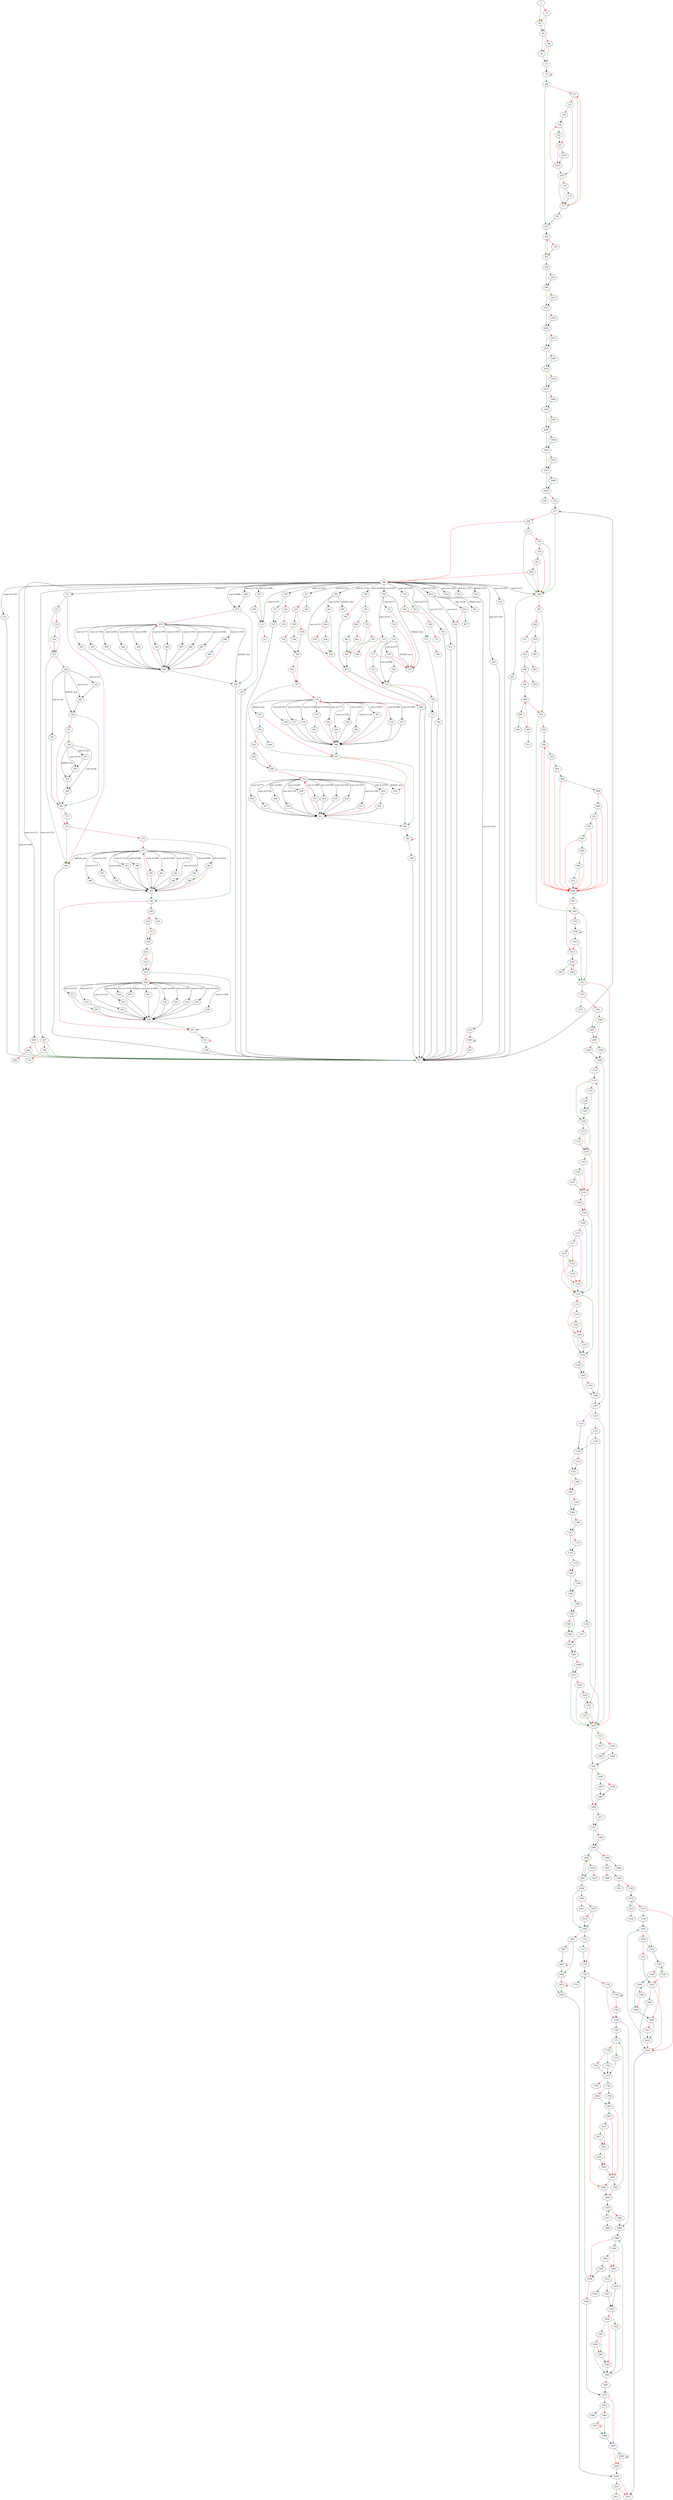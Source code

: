 strict digraph "main" {
	// Node definitions.
	2 [entry=true];
	59;
	55;
	60;
	70;
	66;
	71;
	74;
	109;
	182;
	112;
	177;
	125;
	158;
	128;
	130;
	142;
	147;
	2070;
	2075;
	163;
	172;
	181;
	186;
	195;
	193;
	198;
	206;
	204;
	2017;
	2015;
	209;
	210;
	257;
	298;
	268;
	271;
	296;
	276;
	279;
	285;
	289;
	311;
	468;
	475;
	502;
	511;
	520;
	534;
	535;
	537;
	857;
	652;
	689;
	697;
	705;
	706;
	758;
	785;
	819;
	831;
	832;
	851;
	852;
	853;
	856;
	302;
	867;
	315;
	462;
	331;
	318;
	324;
	340;
	344;
	346;
	343;
	348;
	365;
	351;
	354;
	357;
	359;
	363;
	361;
	371;
	372;
	374;
	399;
	377;
	381;
	382;
	383;
	384;
	385;
	386;
	390;
	391;
	392;
	393;
	394;
	395;
	389;
	400;
	451;
	409;
	410;
	413;
	416;
	420;
	425;
	423;
	428;
	432;
	433;
	434;
	435;
	436;
	437;
	441;
	442;
	443;
	444;
	445;
	450;
	446;
	440;
	453;
	458;
	501;
	479;
	483;
	484;
	485;
	486;
	487;
	488;
	492;
	493;
	494;
	495;
	496;
	497;
	491;
	505;
	518;
	517;
	523;
	525;
	532;
	530;
	543;
	545;
	550;
	548;
	560;
	556;
	558;
	566;
	567;
	635;
	570;
	574;
	575;
	576;
	577;
	578;
	579;
	583;
	584;
	585;
	586;
	587;
	592;
	588;
	582;
	594;
	600;
	602;
	605;
	609;
	641;
	613;
	617;
	618;
	619;
	620;
	621;
	622;
	626;
	627;
	628;
	629;
	630;
	639;
	631;
	625;
	643;
	648;
	662;
	678;
	687;
	666;
	668;
	676;
	688;
	692;
	695;
	700;
	703;
	710;
	722;
	755;
	717;
	745;
	720;
	729;
	733;
	736;
	743;
	757;
	749;
	762;
	764;
	775;
	768;
	771;
	784;
	782;
	792;
	790;
	813;
	795;
	800;
	807;
	797;
	799;
	803;
	802;
	829;
	824;
	823;
	827;
	840;
	847;
	919;
	869;
	878;
	871;
	881;
	883;
	888;
	885;
	916;
	892;
	896;
	899;
	904;
	909;
	913;
	992;
	924;
	926;
	932;
	984;
	936;
	940;
	944;
	948;
	952;
	956;
	960;
	964;
	968;
	972;
	991;
	1031;
	1071;
	1016;
	1018;
	1023;
	1035;
	1062;
	1067;
	1075;
	1429;
	1079;
	1081;
	1085;
	1082;
	1087;
	1094;
	1090;
	1096;
	1307;
	1110;
	1118;
	1169;
	1135;
	1165;
	1149;
	1178;
	1172;
	1176;
	1183;
	1195;
	1187;
	1191;
	1200;
	1204;
	1232;
	1206;
	1211;
	1217;
	1230;
	1218;
	1222;
	1226;
	1254;
	1233;
	1236;
	1244;
	1240;
	1252;
	1261;
	1256;
	1269;
	1264;
	1335;
	1332;
	1349;
	1337;
	1344;
	1339;
	1421;
	1347;
	1401;
	1357;
	1355;
	1360;
	1362;
	1366;
	1364;
	1371;
	1369;
	1376;
	1374;
	1379;
	1381;
	1386;
	1384;
	1391;
	1389;
	1396;
	1394;
	1405;
	1411;
	1409;
	1416;
	1418;
	1427;
	1445;
	1433;
	1437;
	1439;
	1444;
	1442;
	1448;
	1469;
	1456;
	1454;
	1464;
	1471;
	1475;
	1486;
	1480;
	1630;
	1488;
	1490;
	1496;
	1499;
	1498;
	1503;
	1505;
	1516;
	1523;
	1527;
	1526;
	1536;
	1626;
	1543;
	1555;
	1556;
	1581;
	1561;
	1563;
	1566;
	1585;
	1589;
	1594;
	1604;
	1600;
	1598;
	1624;
	1611;
	2013;
	1643;
	1636;
	1639;
	1646;
	1658;
	1648;
	1651;
	1653;
	1655;
	1713;
	1661;
	1669;
	1667;
	1684;
	1683;
	1672;
	2005;
	1715;
	1719;
	1745;
	1753;
	1755;
	1756;
	1764;
	1762;
	1769;
	1882;
	1771;
	1775;
	1778;
	1787;
	1783;
	1785;
	1794;
	1790;
	1798;
	1800;
	1803;
	1866;
	1807;
	1853;
	1810;
	1817;
	1821;
	1826;
	1832;
	1862;
	1868;
	1870;
	1877;
	1881;
	1880;
	1886;
	1890;
	1968;
	1895;
	1903;
	1902;
	1912;
	1918;
	1915;
	1917;
	1922;
	1928;
	1950;
	1963;
	1955;
	1962;
	1961;
	1958;
	1967;
	1971;
	1969;
	1977;
	1997;
	1980;
	1981;
	1986;
	1987;
	2000;
	2004;
	2007;
	2011;
	2022;
	2020;
	2027;
	2025;
	2032;
	2030;
	2037;
	2035;
	2042;
	2040;
	2047;
	2045;
	2052;
	2050;
	2057;
	2055;
	2062;
	2060;

	// Edge definitions.
	2 -> 59 [
		color=darkgreen
		cond=true
	];
	2 -> 55 [
		color=red
		cond=false
	];
	59 -> 60;
	55 -> 59 [
		color=red
		cond=false
	];
	55 -> 60 [
		color=darkgreen
		cond=true
	];
	60 -> 70 [
		color=darkgreen
		cond=true
	];
	60 -> 66 [
		color=red
		cond=false
	];
	70 -> 71;
	66 -> 70 [
		color=red
		cond=false
	];
	66 -> 71 [
		color=darkgreen
		cond=true
	];
	71 -> 74;
	74 -> 74 [
		color=red
		cond=false
	];
	74 -> 109 [
		color=darkgreen
		cond=true
	];
	109 -> 182 [
		color=darkgreen
		cond=true
	];
	109 -> 112 [
		color=red
		cond=false
	];
	182 -> 186;
	112 -> 177 [
		color=darkgreen
		cond=true
	];
	112 -> 125 [
		color=red
		cond=false
	];
	177 -> 112 [
		color=red
		cond=false
	];
	177 -> 181 [
		color=darkgreen
		cond=true
	];
	125 -> 158 [
		color=darkgreen
		cond=true
	];
	125 -> 128 [
		color=red
		cond=false
	];
	158 -> 177 [
		color=darkgreen
		cond=true
	];
	158 -> 163 [
		color=red
		cond=false
	];
	128 -> 130;
	130 -> 142 [
		color=darkgreen
		cond=true
	];
	130 -> 147 [
		color=red
		cond=false
	];
	142 -> 147;
	147 -> 2070 [
		color=darkgreen
		cond=true
	];
	147 -> 2075 [
		color=red
		cond=false
	];
	2070 -> 2075;
	2075 -> 158 [
		color=darkgreen
		cond=true
	];
	2075 -> 130 [
		color=red
		cond=false
	];
	163 -> 177 [
		color=red
		cond=false
	];
	163 -> 172 [
		color=darkgreen
		cond=true
	];
	172 -> 177;
	181 -> 182;
	186 -> 195 [
		color=darkgreen
		cond=true
	];
	186 -> 193 [
		color=red
		cond=false
	];
	195 -> 186 [
		color=red
		cond=false
	];
	195 -> 198 [
		color=darkgreen
		cond=true
	];
	193 -> 195;
	198 -> 206 [
		color=darkgreen
		cond=true
	];
	198 -> 204 [
		color=red
		cond=false
	];
	206 -> 2017 [
		color=darkgreen
		cond=true
	];
	206 -> 2015 [
		color=red
		cond=false
	];
	204 -> 206;
	2017 -> 2022 [
		color=darkgreen
		cond=true
	];
	2017 -> 2020 [
		color=red
		cond=false
	];
	2015 -> 2017;
	210 -> 257;
	257 -> 298 [
		color=darkgreen
		cond=true
	];
	257 -> 268 [
		color=red
		cond=false
	];
	298 -> 302 [
		color=darkgreen
		cond=true
	];
	298 -> 867 [
		color=red
		cond=false
	];
	268 -> 271 [
		color=darkgreen
		cond=true
	];
	268 -> 296 [
		color=red
		cond=false
	];
	271 -> 298 [
		color=darkgreen
		cond=true
	];
	271 -> 276 [
		color=red
		cond=false
	];
	296 -> 298 [
		cond="case (x=-1)"
		label="case (x=-1)"
	];
	296 -> 311 [
		cond="case (x=1)"
		label="case (x=1)"
	];
	296 -> 468 [
		cond="case (x=134)"
		label="case (x=134)"
	];
	296 -> 475 [
		cond="case (x=86)"
		label="case (x=86)"
	];
	296 -> 502 [
		cond="case (x=128)"
		label="case (x=128)"
	];
	296 -> 511 [
		cond="case (x=67)"
		label="case (x=67)"
	];
	296 -> 520 [
		cond="case (x=129)"
		label="case (x=129)"
	];
	296 -> 534 [
		cond="case (x=130)"
		label="case (x=130)"
	];
	296 -> 535 [
		cond="case (x=131)"
		label="case (x=131)"
	];
	296 -> 537 [
		cond="case (x=107)"
		label="case (x=107)"
	];
	296 -> 857 [
		cond="case (x=109)"
		label="case (x=109)"
	];
	296 -> 652 [
		cond="case (x=132)"
		label="case (x=132)"
	];
	296 -> 689 [
		cond="case (x=111)"
		label="case (x=111)"
	];
	296 -> 697 [
		cond="case (x=133)"
		label="case (x=133)"
	];
	296 -> 705 [
		cond="case (x=115)"
		label="case (x=115)"
	];
	296 -> 706 [
		cond="case (x=83)"
		label="case (x=83)"
	];
	296 -> 758 [
		cond="case (x=116)"
		label="case (x=116)"
	];
	296 -> 785 [
		cond="case (x=84)"
		label="case (x=84)"
	];
	296 -> 819 [
		cond="case (x=135)"
		label="case (x=135)"
	];
	296 -> 831 [
		cond="case (x=117)"
		label="case (x=117)"
	];
	296 -> 832 [
		cond="case (x=121)"
		label="case (x=121)"
	];
	296 -> 851 [
		cond="case (x=122)"
		label="case (x=122)"
	];
	296 -> 852 [
		cond="case (x=-130)"
		label="case (x=-130)"
	];
	296 -> 853 [
		cond="case (x=-131)"
		label="case (x=-131)"
	];
	296 -> 856 [
		cond="default case"
		label="default case"
	];
	276 -> 298 [
		color=darkgreen
		cond=true
	];
	276 -> 279 [
		color=red
		cond=false
	];
	279 -> 298 [
		color=red
		cond=false
	];
	279 -> 285 [
		color=darkgreen
		cond=true
	];
	285 -> 298 [
		color=red
		cond=false
	];
	285 -> 289 [
		color=darkgreen
		cond=true
	];
	289 -> 298 [
		color=darkgreen
		cond=true
	];
	289 -> 296 [
		color=red
		cond=false
	];
	311 -> 315 [
		color=darkgreen
		cond=true
	];
	311 -> 462 [
		color=red
		cond=false
	];
	468 -> 475;
	475 -> 501 [
		color=darkgreen
		cond=true
	];
	475 -> 479 [
		color=red
		cond=false
	];
	502 -> 511 [
		color=darkgreen
		cond=true
	];
	502 -> 505 [
		color=red
		cond=false
	];
	511 -> 518 [
		color=darkgreen
		cond=true
	];
	511 -> 517 [
		color=red
		cond=false
	];
	520 -> 523 [
		color=darkgreen
		cond=true
	];
	520 -> 525 [
		color=red
		cond=false
	];
	534 -> 857;
	535 -> 857;
	537 -> 543 [
		color=darkgreen
		cond=true
	];
	537 -> 545 [
		color=red
		cond=false
	];
	857 -> 257;
	652 -> 662 [
		cond="case (x=0)"
		label="case (x=0)"
	];
	652 -> 678 [
		cond="case (x=1)"
		label="case (x=1)"
	];
	652 -> 687 [
		cond="default case"
		label="default case"
	];
	689 -> 857 [
		color=darkgreen
		cond=true
	];
	689 -> 692 [
		color=red
		cond=false
	];
	697 -> 857 [
		color=darkgreen
		cond=true
	];
	697 -> 700 [
		color=red
		cond=false
	];
	705 -> 857;
	706 -> 710 [
		cond="case (x=0)"
		label="case (x=0)"
	];
	706 -> 722 [
		cond="case (x=2)"
		label="case (x=2)"
	];
	706 -> 755 [
		cond="default case"
		label="default case"
	];
	758 -> 762 [
		color=darkgreen
		cond=true
	];
	758 -> 764 [
		color=red
		cond=false
	];
	785 -> 792 [
		color=darkgreen
		cond=true
	];
	785 -> 790 [
		color=red
		cond=false
	];
	819 -> 829 [
		cond="case (x=1)"
		label="case (x=1)"
	];
	819 -> 824 [
		cond="case (x=0)"
		label="case (x=0)"
	];
	819 -> 823 [
		cond="default case"
		label="default case"
	];
	831 -> 857;
	832 -> 857 [
		color=red
		cond=false
	];
	832 -> 840 [
		color=darkgreen
		cond=true
	];
	851 -> 857;
	302 -> 857;
	867 -> 919 [
		color=darkgreen
		cond=true
	];
	867 -> 869 [
		color=red
		cond=false
	];
	315 -> 331 [
		color=darkgreen
		cond=true
	];
	315 -> 318 [
		color=red
		cond=false
	];
	462 -> 857;
	331 -> 462 [
		color=darkgreen
		cond=true
	];
	331 -> 340 [
		color=red
		cond=false
	];
	318 -> 331 [
		color=red
		cond=false
	];
	318 -> 324 [
		color=darkgreen
		cond=true
	];
	324 -> 331;
	340 -> 344 [
		cond="case (x=2)"
		label="case (x=2)"
	];
	340 -> 346 [
		cond="case (x=3)"
		label="case (x=3)"
	];
	340 -> 343 [
		cond="case (x=4)"
		label="case (x=4)"
	];
	340 -> 348 [
		cond="default case"
		label="default case"
	];
	344 -> 346;
	346 -> 348;
	343 -> 365;
	348 -> 365 [
		color=darkgreen
		cond=true
	];
	348 -> 351 [
		color=red
		cond=false
	];
	365 -> 371 [
		color=darkgreen
		cond=true
	];
	365 -> 372 [
		color=red
		cond=false
	];
	351 -> 365 [
		color=red
		cond=false
	];
	351 -> 354 [
		color=darkgreen
		cond=true
	];
	354 -> 357 [
		cond="case (x=2)"
		label="case (x=2)"
	];
	354 -> 359 [
		cond="case (x=3)"
		label="case (x=3)"
	];
	354 -> 363 [
		cond="case (x=4)"
		label="case (x=4)"
	];
	354 -> 361 [
		cond="default case"
		label="default case"
	];
	357 -> 359;
	359 -> 361;
	363 -> 365;
	361 -> 363;
	371 -> 372;
	372 -> 462 [
		color=darkgreen
		cond=true
	];
	372 -> 374 [
		color=red
		cond=false
	];
	374 -> 399 [
		color=darkgreen
		cond=true
	];
	374 -> 377 [
		color=red
		cond=false
	];
	399 -> 400 [
		color=darkgreen
		cond=true
	];
	399 -> 451 [
		color=red
		cond=false
	];
	377 -> 462 [
		cond="default case"
		label="default case"
	];
	377 -> 381 [
		cond="case (x=98)"
		label="case (x=98)"
	];
	377 -> 382 [
		cond="case (x=100)"
		label="case (x=100)"
	];
	377 -> 383 [
		cond="case (x=102)"
		label="case (x=102)"
	];
	377 -> 384 [
		cond="case (x=103)"
		label="case (x=103)"
	];
	377 -> 385 [
		cond="case (x=104)"
		label="case (x=104)"
	];
	377 -> 386 [
		cond="case (x=105)"
		label="case (x=105)"
	];
	377 -> 390 [
		cond="case (x=77)"
		label="case (x=77)"
	];
	377 -> 391 [
		cond="case (x=110)"
		label="case (x=110)"
	];
	377 -> 392 [
		cond="case (x=82)"
		label="case (x=82)"
	];
	377 -> 393 [
		cond="case (x=114)"
		label="case (x=114)"
	];
	377 -> 394 [
		cond="case (x=86)"
		label="case (x=86)"
	];
	381 -> 395;
	382 -> 395;
	383 -> 395;
	384 -> 395;
	385 -> 395;
	386 -> 395 [
		color=red
		cond=false
	];
	386 -> 389 [
		color=darkgreen
		cond=true
	];
	390 -> 395;
	391 -> 395;
	392 -> 395;
	393 -> 395;
	394 -> 395;
	395 -> 399 [
		color=darkgreen
		cond=true
	];
	395 -> 377 [
		color=red
		cond=false
	];
	389 -> 395;
	400 -> 409 [
		color=darkgreen
		cond=true
	];
	400 -> 410 [
		color=red
		cond=false
	];
	451 -> 453;
	410 -> 413 [
		color=darkgreen
		cond=true
	];
	410 -> 416 [
		color=red
		cond=false
	];
	413 -> 416;
	416 -> 420 [
		color=darkgreen
		cond=true
	];
	416 -> 425 [
		color=red
		cond=false
	];
	420 -> 425 [
		color=darkgreen
		cond=true
	];
	420 -> 423 [
		color=red
		cond=false
	];
	425 -> 451 [
		color=darkgreen
		cond=true
	];
	425 -> 428 [
		color=red
		cond=false
	];
	423 -> 425;
	428 -> 432 [
		cond="case (x=98)"
		label="case (x=98)"
	];
	428 -> 433 [
		cond="case (x=100)"
		label="case (x=100)"
	];
	428 -> 434 [
		cond="case (x=102)"
		label="case (x=102)"
	];
	428 -> 435 [
		cond="case (x=103)"
		label="case (x=103)"
	];
	428 -> 436 [
		cond="case (x=104)"
		label="case (x=104)"
	];
	428 -> 437 [
		cond="case (x=105)"
		label="case (x=105)"
	];
	428 -> 441 [
		cond="case (x=77)"
		label="case (x=77)"
	];
	428 -> 442 [
		cond="case (x=110)"
		label="case (x=110)"
	];
	428 -> 443 [
		cond="case (x=82)"
		label="case (x=82)"
	];
	428 -> 444 [
		cond="case (x=114)"
		label="case (x=114)"
	];
	428 -> 445 [
		cond="case (x=86)"
		label="case (x=86)"
	];
	428 -> 450 [
		cond="default case"
		label="default case"
	];
	432 -> 446;
	433 -> 446;
	434 -> 446;
	435 -> 446;
	436 -> 446;
	437 -> 446 [
		color=red
		cond=false
	];
	437 -> 440 [
		color=darkgreen
		cond=true
	];
	441 -> 446;
	442 -> 446;
	443 -> 446;
	444 -> 446;
	445 -> 446;
	446 -> 451 [
		color=darkgreen
		cond=true
	];
	446 -> 428 [
		color=red
		cond=false
	];
	440 -> 446;
	453 -> 453 [
		color=red
		cond=false
	];
	453 -> 458 [
		color=darkgreen
		cond=true
	];
	458 -> 857;
	501 -> 857;
	479 -> 501 [
		cond="default case"
		label="default case"
	];
	479 -> 483 [
		cond="case (x=98)"
		label="case (x=98)"
	];
	479 -> 484 [
		cond="case (x=100)"
		label="case (x=100)"
	];
	479 -> 485 [
		cond="case (x=102)"
		label="case (x=102)"
	];
	479 -> 486 [
		cond="case (x=103)"
		label="case (x=103)"
	];
	479 -> 487 [
		cond="case (x=104)"
		label="case (x=104)"
	];
	479 -> 488 [
		cond="case (x=105)"
		label="case (x=105)"
	];
	479 -> 492 [
		cond="case (x=77)"
		label="case (x=77)"
	];
	479 -> 493 [
		cond="case (x=110)"
		label="case (x=110)"
	];
	479 -> 494 [
		cond="case (x=82)"
		label="case (x=82)"
	];
	479 -> 495 [
		cond="case (x=114)"
		label="case (x=114)"
	];
	479 -> 496 [
		cond="case (x=86)"
		label="case (x=86)"
	];
	483 -> 497;
	484 -> 497;
	485 -> 497;
	486 -> 497;
	487 -> 497;
	488 -> 497 [
		color=red
		cond=false
	];
	488 -> 491 [
		color=darkgreen
		cond=true
	];
	492 -> 497;
	493 -> 497;
	494 -> 497;
	495 -> 497;
	496 -> 497;
	497 -> 501 [
		color=darkgreen
		cond=true
	];
	497 -> 479 [
		color=red
		cond=false
	];
	491 -> 497;
	505 -> 511;
	518 -> 857;
	523 -> 532;
	525 -> 532 [
		color=darkgreen
		cond=true
	];
	525 -> 530 [
		color=red
		cond=false
	];
	532 -> 857;
	545 -> 550 [
		color=darkgreen
		cond=true
	];
	545 -> 548 [
		color=red
		cond=false
	];
	550 -> 556 [
		color=darkgreen
		cond=true
	];
	550 -> 558 [
		color=red
		cond=false
	];
	548 -> 560;
	560 -> 566 [
		color=darkgreen
		cond=true
	];
	560 -> 567 [
		color=red
		cond=false
	];
	558 -> 560;
	566 -> 567;
	567 -> 635 [
		color=darkgreen
		cond=true
	];
	567 -> 570 [
		color=red
		cond=false
	];
	635 -> 641 [
		color=darkgreen
		cond=true
	];
	635 -> 639 [
		color=red
		cond=false
	];
	570 -> 574 [
		cond="case (x=98)"
		label="case (x=98)"
	];
	570 -> 575 [
		cond="case (x=100)"
		label="case (x=100)"
	];
	570 -> 576 [
		cond="case (x=102)"
		label="case (x=102)"
	];
	570 -> 577 [
		cond="case (x=103)"
		label="case (x=103)"
	];
	570 -> 578 [
		cond="case (x=104)"
		label="case (x=104)"
	];
	570 -> 579 [
		cond="case (x=105)"
		label="case (x=105)"
	];
	570 -> 583 [
		cond="case (x=77)"
		label="case (x=77)"
	];
	570 -> 584 [
		cond="case (x=110)"
		label="case (x=110)"
	];
	570 -> 585 [
		cond="case (x=82)"
		label="case (x=82)"
	];
	570 -> 586 [
		cond="case (x=114)"
		label="case (x=114)"
	];
	570 -> 587 [
		cond="case (x=86)"
		label="case (x=86)"
	];
	570 -> 592 [
		cond="default case"
		label="default case"
	];
	574 -> 588;
	575 -> 588;
	576 -> 588;
	577 -> 588;
	578 -> 588;
	579 -> 588 [
		color=red
		cond=false
	];
	579 -> 582 [
		color=darkgreen
		cond=true
	];
	583 -> 588;
	584 -> 588;
	585 -> 588;
	586 -> 588;
	587 -> 588;
	592 -> 635 [
		color=red
		cond=false
	];
	592 -> 594 [
		color=darkgreen
		cond=true
	];
	588 -> 635 [
		color=darkgreen
		cond=true
	];
	588 -> 570 [
		color=red
		cond=false
	];
	582 -> 588;
	594 -> 600 [
		color=darkgreen
		cond=true
	];
	594 -> 602 [
		color=red
		cond=false
	];
	602 -> 605 [
		color=darkgreen
		cond=true
	];
	602 -> 609 [
		color=red
		cond=false
	];
	605 -> 609;
	609 -> 641 [
		color=darkgreen
		cond=true
	];
	609 -> 613 [
		color=red
		cond=false
	];
	641 -> 643;
	613 -> 617 [
		cond="case (x=98)"
		label="case (x=98)"
	];
	613 -> 618 [
		cond="case (x=100)"
		label="case (x=100)"
	];
	613 -> 619 [
		cond="case (x=102)"
		label="case (x=102)"
	];
	613 -> 620 [
		cond="case (x=103)"
		label="case (x=103)"
	];
	613 -> 621 [
		cond="case (x=104)"
		label="case (x=104)"
	];
	613 -> 622 [
		cond="case (x=105)"
		label="case (x=105)"
	];
	613 -> 626 [
		cond="case (x=77)"
		label="case (x=77)"
	];
	613 -> 627 [
		cond="case (x=110)"
		label="case (x=110)"
	];
	613 -> 628 [
		cond="case (x=82)"
		label="case (x=82)"
	];
	613 -> 629 [
		cond="case (x=114)"
		label="case (x=114)"
	];
	613 -> 630 [
		cond="case (x=86)"
		label="case (x=86)"
	];
	613 -> 639 [
		cond="default case"
		label="default case"
	];
	617 -> 631;
	618 -> 631;
	619 -> 631;
	620 -> 631;
	621 -> 631;
	622 -> 631 [
		color=red
		cond=false
	];
	622 -> 625 [
		color=darkgreen
		cond=true
	];
	626 -> 631;
	627 -> 631;
	628 -> 631;
	629 -> 631;
	630 -> 631;
	631 -> 641 [
		color=darkgreen
		cond=true
	];
	631 -> 613 [
		color=red
		cond=false
	];
	625 -> 631;
	643 -> 643 [
		color=red
		cond=false
	];
	643 -> 648 [
		color=darkgreen
		cond=true
	];
	648 -> 857;
	662 -> 678 [
		color=darkgreen
		cond=true
	];
	662 -> 666 [
		color=red
		cond=false
	];
	666 -> 668 [
		color=darkgreen
		cond=true
	];
	666 -> 676 [
		color=red
		cond=false
	];
	676 -> 678 [
		color=darkgreen
		cond=true
	];
	676 -> 688 [
		color=red
		cond=false
	];
	688 -> 857;
	692 -> 857 [
		color=darkgreen
		cond=true
	];
	692 -> 695 [
		color=red
		cond=false
	];
	700 -> 857 [
		color=darkgreen
		cond=true
	];
	700 -> 703 [
		color=red
		cond=false
	];
	710 -> 717 [
		color=darkgreen
		cond=true
	];
	710 -> 745 [
		color=red
		cond=false
	];
	722 -> 755 [
		color=red
		cond=false
	];
	722 -> 729 [
		color=darkgreen
		cond=true
	];
	717 -> 755 [
		color=red
		cond=false
	];
	717 -> 720 [
		color=darkgreen
		cond=true
	];
	745 -> 757 [
		color=darkgreen
		cond=true
	];
	745 -> 749 [
		color=red
		cond=false
	];
	720 -> 745;
	729 -> 755 [
		color=red
		cond=false
	];
	729 -> 733 [
		color=darkgreen
		cond=true
	];
	733 -> 755 [
		cond="default case"
		label="default case"
	];
	733 -> 745 [
		cond="case (x=98)"
		label="case (x=98)"
	];
	733 -> 736 [
		cond="case (x=37)"
		label="case (x=37)"
	];
	736 -> 755 [
		color=red
		cond=false
	];
	736 -> 743 [
		color=darkgreen
		cond=true
	];
	743 -> 745;
	757 -> 857;
	749 -> 757;
	764 -> 775 [
		color=darkgreen
		cond=true
	];
	764 -> 768 [
		color=red
		cond=false
	];
	775 -> 784 [
		color=darkgreen
		cond=true
	];
	775 -> 782 [
		color=red
		cond=false
	];
	768 -> 775 [
		color=darkgreen
		cond=true
	];
	768 -> 771 [
		color=red
		cond=false
	];
	784 -> 857;
	792 -> 795 [
		color=darkgreen
		cond=true
	];
	792 -> 800 [
		color=red
		cond=false
	];
	790 -> 813;
	813 -> 857;
	795 -> 807 [
		color=darkgreen
		cond=true
	];
	795 -> 797 [
		color=red
		cond=false
	];
	800 -> 803 [
		color=darkgreen
		cond=true
	];
	800 -> 802 [
		color=red
		cond=false
	];
	807 -> 813;
	797 -> 807 [
		color=red
		cond=false
	];
	797 -> 799 [
		color=darkgreen
		cond=true
	];
	803 -> 807;
	829 -> 857;
	824 -> 829 [
		color=red
		cond=false
	];
	824 -> 827 [
		color=darkgreen
		cond=true
	];
	840 -> 840 [
		color=darkgreen
		cond=true
	];
	840 -> 847 [
		color=red
		cond=false
	];
	847 -> 857;
	919 -> 992 [
		color=darkgreen
		cond=true
	];
	919 -> 924 [
		color=red
		cond=false
	];
	869 -> 878 [
		color=darkgreen
		cond=true
	];
	869 -> 871 [
		color=red
		cond=false
	];
	878 -> 881 [
		color=darkgreen
		cond=true
	];
	878 -> 883 [
		color=red
		cond=false
	];
	883 -> 888 [
		color=darkgreen
		cond=true
	];
	883 -> 885 [
		color=red
		cond=false
	];
	888 -> 916 [
		color=darkgreen
		cond=true
	];
	888 -> 892 [
		color=red
		cond=false
	];
	892 -> 896;
	896 -> 919 [
		color=red
		cond=false
	];
	896 -> 899 [
		color=darkgreen
		cond=true
	];
	899 -> 904 [
		color=darkgreen
		cond=true
	];
	899 -> 909 [
		color=red
		cond=false
	];
	909 -> 896 [
		color=red
		cond=false
	];
	909 -> 913 [
		color=darkgreen
		cond=true
	];
	992 -> 1071 [
		color=darkgreen
		cond=true
	];
	992 -> 1016 [
		color=red
		cond=false
	];
	924 -> 926;
	926 -> 932 [
		color=darkgreen
		cond=true
	];
	926 -> 984 [
		color=red
		cond=false
	];
	932 -> 984 [
		color=red
		cond=false
	];
	932 -> 936 [
		color=darkgreen
		cond=true
	];
	984 -> 926 [
		color=red
		cond=false
	];
	984 -> 991 [
		color=darkgreen
		cond=true
	];
	936 -> 984 [
		color=red
		cond=false
	];
	936 -> 940 [
		color=darkgreen
		cond=true
	];
	940 -> 984 [
		color=red
		cond=false
	];
	940 -> 944 [
		color=darkgreen
		cond=true
	];
	944 -> 984 [
		color=red
		cond=false
	];
	944 -> 948 [
		color=darkgreen
		cond=true
	];
	948 -> 984 [
		color=red
		cond=false
	];
	948 -> 952 [
		color=darkgreen
		cond=true
	];
	952 -> 984 [
		color=red
		cond=false
	];
	952 -> 956 [
		color=darkgreen
		cond=true
	];
	956 -> 984 [
		color=red
		cond=false
	];
	956 -> 960 [
		color=darkgreen
		cond=true
	];
	960 -> 984 [
		color=red
		cond=false
	];
	960 -> 964 [
		color=darkgreen
		cond=true
	];
	964 -> 984 [
		color=red
		cond=false
	];
	964 -> 968 [
		color=darkgreen
		cond=true
	];
	968 -> 984 [
		color=red
		cond=false
	];
	968 -> 972 [
		color=darkgreen
		cond=true
	];
	972 -> 984;
	991 -> 992 [
		color=darkgreen
		cond=true
	];
	991 -> 1031 [
		color=red
		cond=false
	];
	1031 -> 1035;
	1071 -> 1075 [
		color=darkgreen
		cond=true
	];
	1071 -> 1429 [
		color=red
		cond=false
	];
	1016 -> 1018;
	1018 -> 1018 [
		color=red
		cond=false
	];
	1018 -> 1023 [
		color=darkgreen
		cond=true
	];
	1023 -> 1031 [
		color=red
		cond=false
	];
	1023 -> 1071 [
		color=darkgreen
		cond=true
	];
	1035 -> 1062 [
		color=darkgreen
		cond=true
	];
	1035 -> 1067 [
		color=red
		cond=false
	];
	1067 -> 1071 [
		color=darkgreen
		cond=true
	];
	1067 -> 1035 [
		color=red
		cond=false
	];
	1075 -> 1079 [
		color=darkgreen
		cond=true
	];
	1075 -> 1081 [
		color=red
		cond=false
	];
	1429 -> 1445 [
		color=darkgreen
		cond=true
	];
	1429 -> 1433 [
		color=red
		cond=false
	];
	1081 -> 1085 [
		color=darkgreen
		cond=true
	];
	1081 -> 1082 [
		color=red
		cond=false
	];
	1085 -> 1087;
	1082 -> 1085 [
		color=darkgreen
		cond=true
	];
	1082 -> 1087 [
		color=red
		cond=false
	];
	1087 -> 1094 [
		color=darkgreen
		cond=true
	];
	1087 -> 1090 [
		color=red
		cond=false
	];
	1094 -> 1096;
	1090 -> 1096;
	1096 -> 1307 [
		color=darkgreen
		cond=true
	];
	1096 -> 1110 [
		color=red
		cond=false
	];
	1307 -> 1335 [
		color=darkgreen
		cond=true
	];
	1307 -> 1332 [
		color=red
		cond=false
	];
	1110 -> 1118;
	1118 -> 1169 [
		color=darkgreen
		cond=true
	];
	1118 -> 1135 [
		color=red
		cond=false
	];
	1169 -> 1178 [
		color=darkgreen
		cond=true
	];
	1169 -> 1172 [
		color=red
		cond=false
	];
	1135 -> 1165 [
		color=darkgreen
		cond=true
	];
	1135 -> 1149 [
		color=red
		cond=false
	];
	1165 -> 1169;
	1149 -> 1165;
	1178 -> 1183 [
		color=darkgreen
		cond=true
	];
	1178 -> 1195 [
		color=red
		cond=false
	];
	1172 -> 1178 [
		color=red
		cond=false
	];
	1172 -> 1176 [
		color=darkgreen
		cond=true
	];
	1176 -> 1178;
	1183 -> 1195 [
		color=red
		cond=false
	];
	1183 -> 1187 [
		color=darkgreen
		cond=true
	];
	1195 -> 1200 [
		color=darkgreen
		cond=true
	];
	1195 -> 1204 [
		color=red
		cond=false
	];
	1187 -> 1195 [
		color=red
		cond=false
	];
	1187 -> 1191 [
		color=darkgreen
		cond=true
	];
	1191 -> 1195;
	1200 -> 1204;
	1204 -> 1232 [
		color=darkgreen
		cond=true
	];
	1204 -> 1206 [
		color=red
		cond=false
	];
	1232 -> 1254 [
		color=darkgreen
		cond=true
	];
	1232 -> 1233 [
		color=red
		cond=false
	];
	1206 -> 1232 [
		color=darkgreen
		cond=true
	];
	1206 -> 1211 [
		color=red
		cond=false
	];
	1211 -> 1217 [
		color=darkgreen
		cond=true
	];
	1211 -> 1230 [
		color=red
		cond=false
	];
	1217 -> 1218 [
		color=darkgreen
		cond=true
	];
	1217 -> 1222 [
		color=red
		cond=false
	];
	1230 -> 1232;
	1218 -> 1230 [
		color=red
		cond=false
	];
	1218 -> 1222 [
		color=darkgreen
		cond=true
	];
	1222 -> 1232 [
		color=red
		cond=false
	];
	1222 -> 1226 [
		color=darkgreen
		cond=true
	];
	1226 -> 1232 [
		color=darkgreen
		cond=true
	];
	1226 -> 1230 [
		color=red
		cond=false
	];
	1254 -> 1261 [
		color=darkgreen
		cond=true
	];
	1254 -> 1256 [
		color=red
		cond=false
	];
	1233 -> 1236 [
		color=darkgreen
		cond=true
	];
	1233 -> 1244 [
		color=red
		cond=false
	];
	1236 -> 1244 [
		color=red
		cond=false
	];
	1236 -> 1240 [
		color=darkgreen
		cond=true
	];
	1244 -> 1254 [
		color=darkgreen
		cond=true
	];
	1244 -> 1252 [
		color=red
		cond=false
	];
	1240 -> 1254 [
		color=darkgreen
		cond=true
	];
	1240 -> 1244 [
		color=red
		cond=false
	];
	1252 -> 1254;
	1261 -> 1269 [
		color=darkgreen
		cond=true
	];
	1261 -> 1264 [
		color=red
		cond=false
	];
	1256 -> 1261;
	1269 -> 1307 [
		color=darkgreen
		cond=true
	];
	1269 -> 1118 [
		color=red
		cond=false
	];
	1264 -> 1269;
	1335 -> 1429 [
		color=darkgreen
		cond=true
	];
	1335 -> 1337 [
		color=red
		cond=false
	];
	1332 -> 1349;
	1349 -> 1357 [
		color=darkgreen
		cond=true
	];
	1349 -> 1355 [
		color=red
		cond=false
	];
	1337 -> 1344 [
		color=darkgreen
		cond=true
	];
	1337 -> 1339 [
		color=red
		cond=false
	];
	1344 -> 1429 [
		color=darkgreen
		cond=true
	];
	1344 -> 1347 [
		color=red
		cond=false
	];
	1339 -> 1349 [
		color=darkgreen
		cond=true
	];
	1339 -> 1421 [
		color=red
		cond=false
	];
	1421 -> 1429 [
		color=red
		cond=false
	];
	1421 -> 1427 [
		color=darkgreen
		cond=true
	];
	1347 -> 1401;
	1401 -> 1405;
	1357 -> 1360 [
		color=darkgreen
		cond=true
	];
	1357 -> 1362 [
		color=red
		cond=false
	];
	1355 -> 1357;
	1360 -> 1362;
	1362 -> 1366 [
		color=darkgreen
		cond=true
	];
	1362 -> 1364 [
		color=red
		cond=false
	];
	1366 -> 1371 [
		color=darkgreen
		cond=true
	];
	1366 -> 1369 [
		color=red
		cond=false
	];
	1364 -> 1366;
	1371 -> 1376 [
		color=darkgreen
		cond=true
	];
	1371 -> 1374 [
		color=red
		cond=false
	];
	1369 -> 1371;
	1376 -> 1379 [
		color=darkgreen
		cond=true
	];
	1376 -> 1381 [
		color=red
		cond=false
	];
	1374 -> 1376;
	1379 -> 1381;
	1381 -> 1386 [
		color=darkgreen
		cond=true
	];
	1381 -> 1384 [
		color=red
		cond=false
	];
	1386 -> 1391 [
		color=darkgreen
		cond=true
	];
	1386 -> 1389 [
		color=red
		cond=false
	];
	1384 -> 1386;
	1391 -> 1396 [
		color=darkgreen
		cond=true
	];
	1391 -> 1394 [
		color=red
		cond=false
	];
	1389 -> 1391;
	1396 -> 1401 [
		color=red
		cond=false
	];
	1396 -> 1405 [
		color=darkgreen
		cond=true
	];
	1394 -> 1396;
	1405 -> 1411 [
		color=darkgreen
		cond=true
	];
	1405 -> 1409 [
		color=red
		cond=false
	];
	1411 -> 1429 [
		color=darkgreen
		cond=true
	];
	1411 -> 1416 [
		color=red
		cond=false
	];
	1409 -> 1411;
	1416 -> 1429 [
		color=darkgreen
		cond=true
	];
	1416 -> 1418 [
		color=red
		cond=false
	];
	1418 -> 1421;
	1427 -> 1429;
	1445 -> 1448 [
		color=darkgreen
		cond=true
	];
	1445 -> 1469 [
		color=red
		cond=false
	];
	1433 -> 1437 [
		color=darkgreen
		cond=true
	];
	1433 -> 1439 [
		color=red
		cond=false
	];
	1439 -> 1444 [
		color=darkgreen
		cond=true
	];
	1439 -> 1442 [
		color=red
		cond=false
	];
	1444 -> 1445;
	1448 -> 1456 [
		color=darkgreen
		cond=true
	];
	1448 -> 1454 [
		color=red
		cond=false
	];
	1469 -> 1471 [
		color=darkgreen
		cond=true
	];
	1469 -> 1475 [
		color=red
		cond=false
	];
	1456 -> 1464;
	1454 -> 1464;
	1464 -> 1469;
	1471 -> 1475;
	1475 -> 1486 [
		color=darkgreen
		cond=true
	];
	1475 -> 1480 [
		color=red
		cond=false
	];
	1486 -> 1630 [
		color=darkgreen
		cond=true
	];
	1486 -> 1488 [
		color=red
		cond=false
	];
	1480 -> 1486;
	1630 -> 1643 [
		color=darkgreen
		cond=true
	];
	1630 -> 1636 [
		color=red
		cond=false
	];
	1488 -> 1490 [
		color=darkgreen
		cond=true
	];
	1488 -> 1496 [
		color=red
		cond=false
	];
	1496 -> 1499 [
		color=darkgreen
		cond=true
	];
	1496 -> 1498 [
		color=red
		cond=false
	];
	1499 -> 1503 [
		color=darkgreen
		cond=true
	];
	1499 -> 1505 [
		color=red
		cond=false
	];
	1505 -> 1516;
	1516 -> 1523 [
		color=darkgreen
		cond=true
	];
	1516 -> 1527 [
		color=red
		cond=false
	];
	1523 -> 1516 [
		color=darkgreen
		cond=true
	];
	1523 -> 1526 [
		color=red
		cond=false
	];
	1527 -> 1536 [
		color=darkgreen
		cond=true
	];
	1527 -> 1626 [
		color=red
		cond=false
	];
	1536 -> 1543;
	1626 -> 2013;
	1543 -> 1555 [
		color=darkgreen
		cond=true
	];
	1543 -> 1556 [
		color=red
		cond=false
	];
	1555 -> 1581;
	1556 -> 1555 [
		color=darkgreen
		cond=true
	];
	1556 -> 1561 [
		color=red
		cond=false
	];
	1581 -> 1585 [
		color=darkgreen
		cond=true
	];
	1581 -> 1589 [
		color=red
		cond=false
	];
	1561 -> 1563;
	1563 -> 1626 [
		color=red
		cond=false
	];
	1563 -> 1566 [
		color=darkgreen
		cond=true
	];
	1566 -> 1626;
	1585 -> 1581 [
		color=darkgreen
		cond=true
	];
	1585 -> 1563 [
		color=red
		cond=false
	];
	1589 -> 1594 [
		color=darkgreen
		cond=true
	];
	1589 -> 1604 [
		color=red
		cond=false
	];
	1594 -> 1600 [
		color=darkgreen
		cond=true
	];
	1594 -> 1598 [
		color=red
		cond=false
	];
	1604 -> 1624 [
		color=darkgreen
		cond=true
	];
	1604 -> 1611 [
		color=red
		cond=false
	];
	1600 -> 1604;
	1598 -> 1594 [
		color=darkgreen
		cond=true
	];
	1598 -> 1600 [
		color=red
		cond=false
	];
	1624 -> 1626 [
		color=red
		cond=false
	];
	1624 -> 1543 [
		color=darkgreen
		cond=true
	];
	1611 -> 1624;
	1643 -> 1630 [
		color=darkgreen
		cond=true
	];
	1643 -> 1646 [
		color=red
		cond=false
	];
	1636 -> 1643 [
		color=darkgreen
		cond=true
	];
	1636 -> 1639 [
		color=red
		cond=false
	];
	1646 -> 1658 [
		color=darkgreen
		cond=true
	];
	1646 -> 1648 [
		color=red
		cond=false
	];
	1658 -> 1713 [
		color=darkgreen
		cond=true
	];
	1658 -> 1661 [
		color=red
		cond=false
	];
	1648 -> 1651 [
		color=darkgreen
		cond=true
	];
	1648 -> 1653 [
		color=red
		cond=false
	];
	1653 -> 1658 [
		color=darkgreen
		cond=true
	];
	1653 -> 1655 [
		color=red
		cond=false
	];
	1655 -> 1658;
	1713 -> 1715 [
		color=darkgreen
		cond=true
	];
	1713 -> 1719 [
		color=red
		cond=false
	];
	1661 -> 1669 [
		color=darkgreen
		cond=true
	];
	1661 -> 1667 [
		color=red
		cond=false
	];
	1669 -> 1683 [
		color=darkgreen
		cond=true
	];
	1669 -> 1672 [
		color=red
		cond=false
	];
	1667 -> 1684;
	1684 -> 1669 [
		color=darkgreen
		cond=true
	];
	1684 -> 1684 [
		color=red
		cond=false
	];
	1683 -> 2005;
	1672 -> 1683 [
		color=darkgreen
		cond=true
	];
	1672 -> 1672 [
		color=red
		cond=false
	];
	2005 -> 2013 [
		color=red
		cond=false
	];
	2005 -> 2007 [
		color=darkgreen
		cond=true
	];
	1715 -> 1719;
	1719 -> 1745;
	1745 -> 1753 [
		color=darkgreen
		cond=true
	];
	1745 -> 1755 [
		color=red
		cond=false
	];
	1755 -> 1756 [
		color=darkgreen
		cond=true
	];
	1755 -> 1764 [
		color=red
		cond=false
	];
	1756 -> 1756 [
		color=darkgreen
		cond=true
	];
	1756 -> 1762 [
		color=red
		cond=false
	];
	1764 -> 1769 [
		color=darkgreen
		cond=true
	];
	1764 -> 1882 [
		color=red
		cond=false
	];
	1762 -> 1764;
	1769 -> 1771;
	1882 -> 1886;
	1771 -> 1775 [
		color=darkgreen
		cond=true
	];
	1771 -> 1778 [
		color=red
		cond=false
	];
	1775 -> 1787;
	1778 -> 1783 [
		color=darkgreen
		cond=true
	];
	1778 -> 1785 [
		color=red
		cond=false
	];
	1787 -> 1794 [
		color=darkgreen
		cond=true
	];
	1787 -> 1790 [
		color=red
		cond=false
	];
	1783 -> 1787;
	1785 -> 1787;
	1794 -> 1798 [
		color=darkgreen
		cond=true
	];
	1794 -> 1800 [
		color=red
		cond=false
	];
	1798 -> 1803;
	1800 -> 1803 [
		color=darkgreen
		cond=true
	];
	1800 -> 1866 [
		color=red
		cond=false
	];
	1803 -> 1807 [
		color=darkgreen
		cond=true
	];
	1803 -> 1853 [
		color=red
		cond=false
	];
	1866 -> 1868;
	1807 -> 1853 [
		color=red
		cond=false
	];
	1807 -> 1810 [
		color=darkgreen
		cond=true
	];
	1853 -> 1866 [
		color=red
		cond=false
	];
	1853 -> 1862 [
		color=darkgreen
		cond=true
	];
	1810 -> 1817 [
		color=darkgreen
		cond=true
	];
	1810 -> 1821 [
		color=red
		cond=false
	];
	1817 -> 1821;
	1821 -> 1826 [
		color=darkgreen
		cond=true
	];
	1821 -> 1832 [
		color=red
		cond=false
	];
	1826 -> 1832;
	1832 -> 1853;
	1862 -> 1771 [
		color=darkgreen
		cond=true
	];
	1862 -> 1868 [
		color=red
		cond=false
	];
	1868 -> 1870;
	1870 -> 1877 [
		color=darkgreen
		cond=true
	];
	1870 -> 1881 [
		color=red
		cond=false
	];
	1877 -> 1870 [
		color=darkgreen
		cond=true
	];
	1877 -> 1880 [
		color=red
		cond=false
	];
	1881 -> 1882;
	1886 -> 1890 [
		color=darkgreen
		cond=true
	];
	1886 -> 1968 [
		color=red
		cond=false
	];
	1890 -> 1895 [
		color=darkgreen
		cond=true
	];
	1890 -> 1903 [
		color=red
		cond=false
	];
	1968 -> 1745 [
		color=darkgreen
		cond=true
	];
	1968 -> 1969 [
		color=red
		cond=false
	];
	1895 -> 1903 [
		color=red
		cond=false
	];
	1895 -> 1902 [
		color=darkgreen
		cond=true
	];
	1903 -> 1912 [
		color=darkgreen
		cond=true
	];
	1903 -> 1918 [
		color=red
		cond=false
	];
	1902 -> 1968;
	1912 -> 1915 [
		color=darkgreen
		cond=true
	];
	1912 -> 1917 [
		color=red
		cond=false
	];
	1918 -> 1922;
	1917 -> 1922;
	1922 -> 1928 [
		color=darkgreen
		cond=true
	];
	1922 -> 1950 [
		color=red
		cond=false
	];
	1928 -> 1963;
	1950 -> 1955 [
		color=darkgreen
		cond=true
	];
	1950 -> 1962 [
		color=red
		cond=false
	];
	1963 -> 1886 [
		color=darkgreen
		cond=true
	];
	1963 -> 1967 [
		color=red
		cond=false
	];
	1955 -> 1961 [
		color=darkgreen
		cond=true
	];
	1955 -> 1958 [
		color=red
		cond=false
	];
	1962 -> 1963;
	1961 -> 1962;
	1958 -> 1963 [
		color=darkgreen
		cond=true
	];
	1958 -> 1961 [
		color=red
		cond=false
	];
	1967 -> 1971;
	1971 -> 1977 [
		color=darkgreen
		cond=true
	];
	1971 -> 1997 [
		color=red
		cond=false
	];
	1969 -> 1971;
	1977 -> 1980 [
		color=darkgreen
		cond=true
	];
	1977 -> 1981 [
		color=red
		cond=false
	];
	1997 -> 2000 [
		color=darkgreen
		cond=true
	];
	1997 -> 2004 [
		color=red
		cond=false
	];
	1981 -> 1986 [
		color=darkgreen
		cond=true
	];
	1981 -> 1987 [
		color=red
		cond=false
	];
	1986 -> 1997;
	1987 -> 1986 [
		color=darkgreen
		cond=true
	];
	1987 -> 1987 [
		color=red
		cond=false
	];
	2000 -> 2000 [
		color=darkgreen
		cond=true
	];
	2000 -> 2004 [
		color=red
		cond=false
	];
	2004 -> 2005;
	2007 -> 2013 [
		color=red
		cond=false
	];
	2007 -> 2011 [
		color=darkgreen
		cond=true
	];
	2022 -> 2027 [
		color=darkgreen
		cond=true
	];
	2022 -> 2025 [
		color=red
		cond=false
	];
	2020 -> 2022;
	2027 -> 2032 [
		color=darkgreen
		cond=true
	];
	2027 -> 2030 [
		color=red
		cond=false
	];
	2025 -> 2027;
	2032 -> 2037 [
		color=darkgreen
		cond=true
	];
	2032 -> 2035 [
		color=red
		cond=false
	];
	2030 -> 2032;
	2037 -> 2042 [
		color=darkgreen
		cond=true
	];
	2037 -> 2040 [
		color=red
		cond=false
	];
	2035 -> 2037;
	2042 -> 2047 [
		color=darkgreen
		cond=true
	];
	2042 -> 2045 [
		color=red
		cond=false
	];
	2040 -> 2042;
	2047 -> 2052 [
		color=darkgreen
		cond=true
	];
	2047 -> 2050 [
		color=red
		cond=false
	];
	2045 -> 2047;
	2052 -> 2057 [
		color=darkgreen
		cond=true
	];
	2052 -> 2055 [
		color=red
		cond=false
	];
	2050 -> 2052;
	2057 -> 2062 [
		color=darkgreen
		cond=true
	];
	2057 -> 2060 [
		color=red
		cond=false
	];
	2055 -> 2057;
	2062 -> 209 [
		color=darkgreen
		cond=true
	];
	2062 -> 210 [
		color=red
		cond=false
	];
	2060 -> 2062;
}
